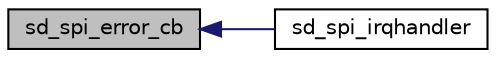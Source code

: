 digraph "sd_spi_error_cb"
{
  edge [fontname="Helvetica",fontsize="10",labelfontname="Helvetica",labelfontsize="10"];
  node [fontname="Helvetica",fontsize="10",shape=record];
  rankdir="LR";
  Node7 [label="sd_spi_error_cb",height=0.2,width=0.4,color="black", fillcolor="grey75", style="filled", fontcolor="black"];
  Node7 -> Node8 [dir="back",color="midnightblue",fontsize="10",style="solid",fontname="Helvetica"];
  Node8 [label="sd_spi_irqhandler",height=0.2,width=0.4,color="black", fillcolor="white", style="filled",URL="$group___s_d___s_p_i___functions.html#ga091c2e241f814bec60a92c7f97eb89ae",tooltip="SPI Interrupt Handler Handle interrupt events on the spi peripheral. "];
}
